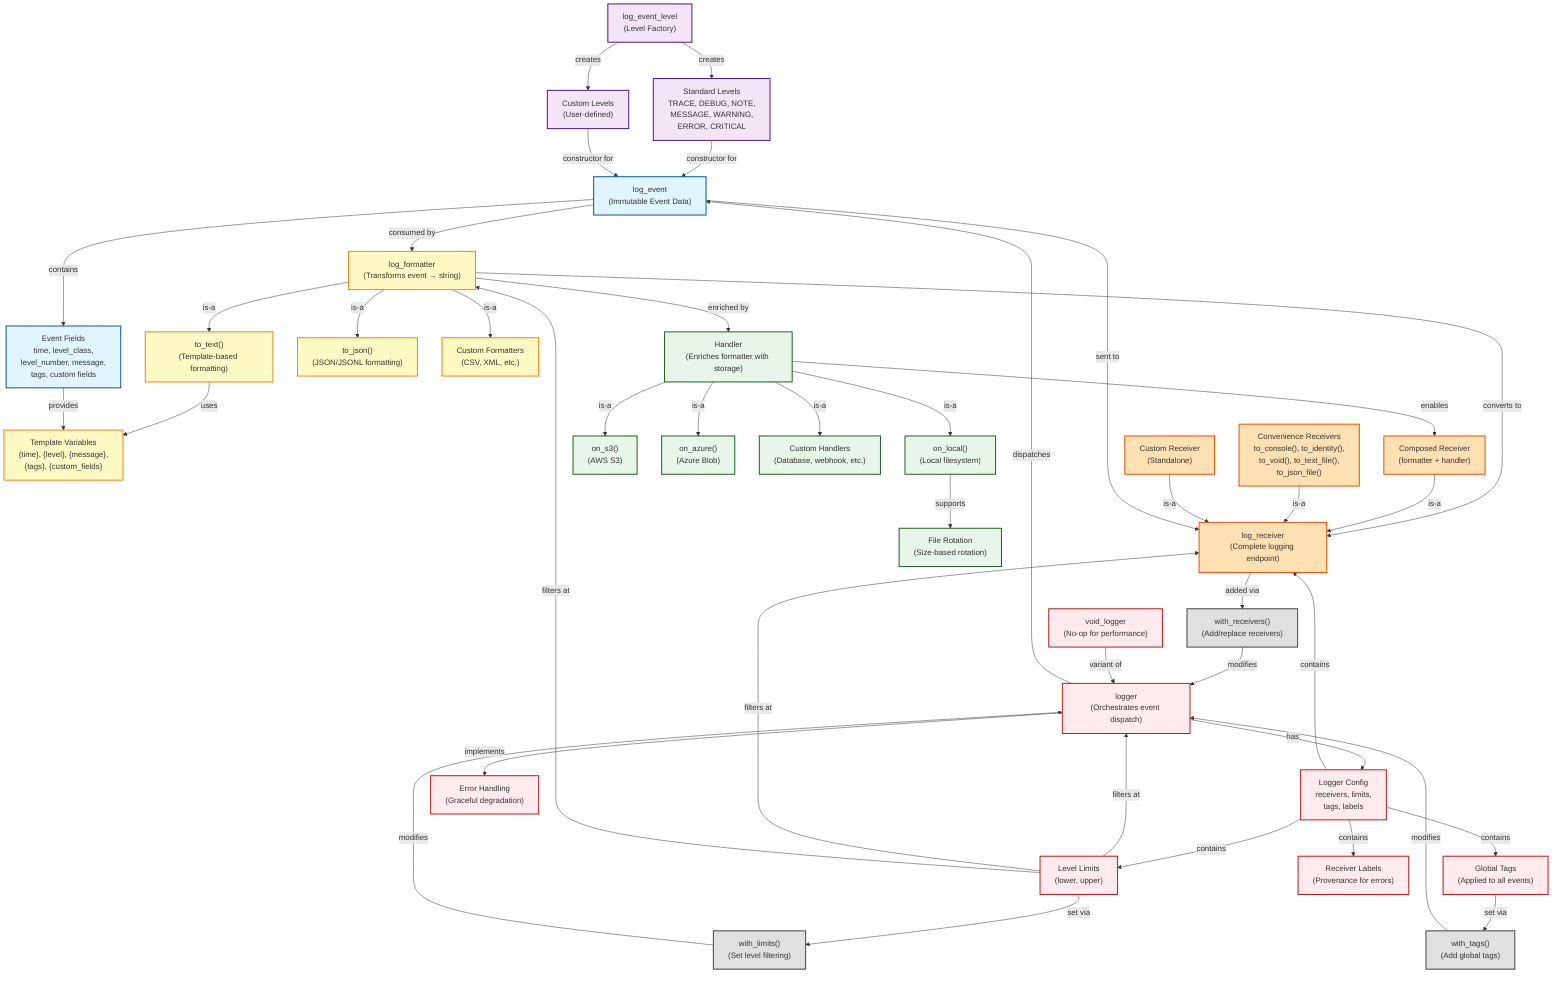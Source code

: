 %% logthis Concept Graph
%% Mermaid diagram showing relationships between all major concepts
%% View at: https://mermaid.live/ or with Mermaid CLI

graph TB
    %% Core Event Concepts
    LogEvent["log_event<br/>(Immutable Event Data)"]
    EventLevel["log_event_level<br/>(Level Factory)"]
    StandardLevels["Standard Levels<br/>TRACE, DEBUG, NOTE,<br/>MESSAGE, WARNING,<br/>ERROR, CRITICAL"]
    CustomLevel["Custom Levels<br/>(User-defined)"]

    %% Event Fields
    EventFields["Event Fields<br/>time, level_class,<br/>level_number, message,<br/>tags, custom fields"]

    %% Formatting Layer
    Formatter["log_formatter<br/>(Transforms event → string)"]
    ToText["to_text()<br/>(Template-based formatting)"]
    ToJson["to_json()<br/>(JSON/JSONL formatting)"]
    CustomFormatter["Custom Formatters<br/>(CSV, XML, etc.)"]

    %% Template Variables
    TemplateVars["Template Variables<br/>{time}, {level}, {message},<br/>{tags}, {custom_fields}"]

    %% Handler Layer
    Handler["Handler<br/>(Enriches formatter with storage)"]
    OnLocal["on_local()<br/>(Local filesystem)"]
    OnS3["on_s3()<br/>(AWS S3)"]
    OnAzure["on_azure()<br/>(Azure Blob)"]
    CustomHandler["Custom Handlers<br/>(Database, webhook, etc.)"]

    %% Receiver Layer
    Receiver["log_receiver<br/>(Complete logging endpoint)"]
    ConvenienceReceivers["Convenience Receivers<br/>to_console(), to_identity(),<br/>to_void(), to_text_file(),<br/>to_json_file()"]
    ComposedReceiver["Composed Receiver<br/>(formatter + handler)"]
    CustomReceiver["Custom Receiver<br/>(Standalone)"]

    %% Logger Layer
    Logger["logger<br/>(Orchestrates event dispatch)"]
    VoidLogger["void_logger<br/>(No-op for performance)"]

    %% Configuration Concepts
    LoggerConfig["Logger Config<br/>receivers, limits,<br/>tags, labels"]
    Limits["Level Limits<br/>(lower, upper)"]
    GlobalTags["Global Tags<br/>(Applied to all events)"]
    ReceiverLabels["Receiver Labels<br/>(Provenance for errors)"]

    %% Operations
    WithReceivers["with_receivers()<br/>(Add/replace receivers)"]
    WithLimits["with_limits()<br/>(Set level filtering)"]
    WithTags["with_tags()<br/>(Add global tags)"]

    %% File Rotation
    FileRotation["File Rotation<br/>(Size-based rotation)"]

    %% Error Handling
    ErrorHandling["Error Handling<br/>(Graceful degradation)"]

    %% Relationships

    %% Event Creation
    EventLevel -->|"creates"| StandardLevels
    EventLevel -->|"creates"| CustomLevel
    StandardLevels -->|"constructor for"| LogEvent
    CustomLevel -->|"constructor for"| LogEvent
    LogEvent -->|"contains"| EventFields

    %% Formatting
    LogEvent -->|"consumed by"| Formatter
    Formatter -->|"is-a"| ToText
    Formatter -->|"is-a"| ToJson
    Formatter -->|"is-a"| CustomFormatter
    ToText -->|"uses"| TemplateVars
    EventFields -->|"provides"| TemplateVars

    %% Handler Enrichment
    Formatter -->|"enriched by"| Handler
    Handler -->|"is-a"| OnLocal
    Handler -->|"is-a"| OnS3
    Handler -->|"is-a"| OnAzure
    Handler -->|"is-a"| CustomHandler
    OnLocal -->|"supports"| FileRotation

    %% Receiver Composition
    Formatter -->|"converts to"| Receiver
    Handler -->|"enables"| ComposedReceiver
    ComposedReceiver -->|"is-a"| Receiver
    ConvenienceReceivers -->|"is-a"| Receiver
    CustomReceiver -->|"is-a"| Receiver

    %% Logger Configuration
    Logger -->|"has"| LoggerConfig
    LoggerConfig -->|"contains"| Receiver
    LoggerConfig -->|"contains"| Limits
    LoggerConfig -->|"contains"| GlobalTags
    LoggerConfig -->|"contains"| ReceiverLabels

    %% Logger Operations
    WithReceivers -->|"modifies"| Logger
    WithLimits -->|"modifies"| Logger
    WithTags -->|"modifies"| Logger
    Receiver -->|"added via"| WithReceivers
    Limits -->|"set via"| WithLimits
    GlobalTags -->|"set via"| WithTags

    %% Event Dispatch
    Logger -->|"dispatches"| LogEvent
    LogEvent -->|"sent to"| Receiver
    Logger -->|"implements"| ErrorHandling

    %% Filtering
    Limits -->|"filters at"| Logger
    Limits -->|"filters at"| Receiver
    Limits -->|"filters at"| Formatter

    %% Special Loggers
    VoidLogger -->|"variant of"| Logger

    %% Styling
    classDef coreClass fill:#e1f5ff,stroke:#01579b,stroke-width:2px
    classDef factoryClass fill:#f3e5f5,stroke:#4a148c,stroke-width:2px
    classDef formatClass fill:#fff9c4,stroke:#f57f17,stroke-width:2px
    classDef handlerClass fill:#e8f5e9,stroke:#1b5e20,stroke-width:2px
    classDef receiverClass fill:#ffe0b2,stroke:#e65100,stroke-width:2px
    classDef loggerClass fill:#ffebee,stroke:#b71c1c,stroke-width:2px
    classDef opClass fill:#e0e0e0,stroke:#424242,stroke-width:2px

    class LogEvent,EventFields coreClass
    class EventLevel,StandardLevels,CustomLevel factoryClass
    class Formatter,ToText,ToJson,CustomFormatter,TemplateVars formatClass
    class Handler,OnLocal,OnS3,OnAzure,CustomHandler,FileRotation handlerClass
    class Receiver,ConvenienceReceivers,ComposedReceiver,CustomReceiver receiverClass
    class Logger,VoidLogger,LoggerConfig,Limits,GlobalTags,ReceiverLabels,ErrorHandling loggerClass
    class WithReceivers,WithLimits,WithTags opClass